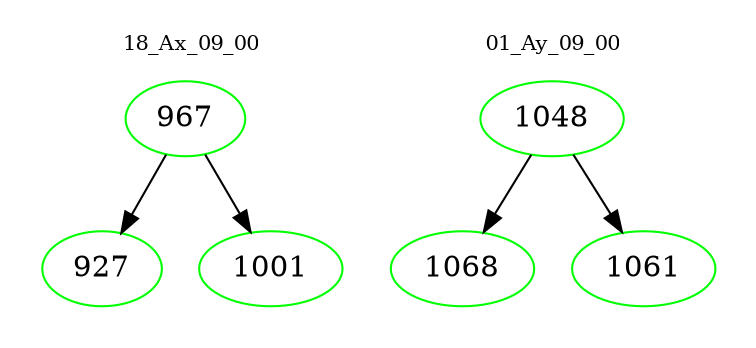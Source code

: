digraph{
subgraph cluster_0 {
color = white
label = "18_Ax_09_00";
fontsize=10;
T0_967 [label="967", color="green"]
T0_967 -> T0_927 [color="black"]
T0_927 [label="927", color="green"]
T0_967 -> T0_1001 [color="black"]
T0_1001 [label="1001", color="green"]
}
subgraph cluster_1 {
color = white
label = "01_Ay_09_00";
fontsize=10;
T1_1048 [label="1048", color="green"]
T1_1048 -> T1_1068 [color="black"]
T1_1068 [label="1068", color="green"]
T1_1048 -> T1_1061 [color="black"]
T1_1061 [label="1061", color="green"]
}
}
